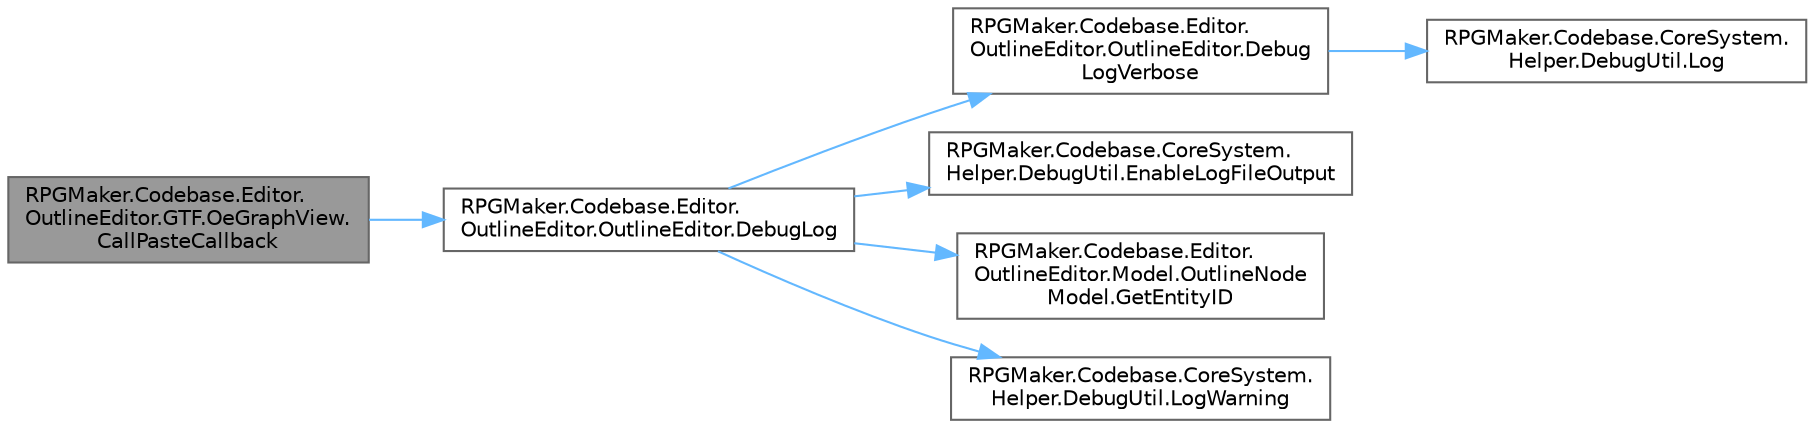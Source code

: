 digraph "RPGMaker.Codebase.Editor.OutlineEditor.GTF.OeGraphView.CallPasteCallback"
{
 // LATEX_PDF_SIZE
  bgcolor="transparent";
  edge [fontname=Helvetica,fontsize=10,labelfontname=Helvetica,labelfontsize=10];
  node [fontname=Helvetica,fontsize=10,shape=box,height=0.2,width=0.4];
  rankdir="LR";
  Node1 [id="Node000001",label="RPGMaker.Codebase.Editor.\lOutlineEditor.GTF.OeGraphView.\lCallPasteCallback",height=0.2,width=0.4,color="gray40", fillcolor="grey60", style="filled", fontcolor="black",tooltip="😁 貼り付けコールバック呼出し"];
  Node1 -> Node2 [id="edge1_Node000001_Node000002",color="steelblue1",style="solid",tooltip=" "];
  Node2 [id="Node000002",label="RPGMaker.Codebase.Editor.\lOutlineEditor.OutlineEditor.DebugLog",height=0.2,width=0.4,color="grey40", fillcolor="white", style="filled",URL="$db/d92/class_r_p_g_maker_1_1_codebase_1_1_editor_1_1_outline_editor_1_1_outline_editor.html#a5b0fe13da1b0fd8aad15b0fb691ba272",tooltip="😁 アウトラインエディタが整合性の取れている状態か確認をする。"];
  Node2 -> Node3 [id="edge2_Node000002_Node000003",color="steelblue1",style="solid",tooltip=" "];
  Node3 [id="Node000003",label="RPGMaker.Codebase.Editor.\lOutlineEditor.OutlineEditor.Debug\lLogVerbose",height=0.2,width=0.4,color="grey40", fillcolor="white", style="filled",URL="$db/d92/class_r_p_g_maker_1_1_codebase_1_1_editor_1_1_outline_editor_1_1_outline_editor.html#a2e59591b1341e48f800627e8fb9d7284",tooltip="😁 ログ冗長デバッグ"];
  Node3 -> Node4 [id="edge3_Node000003_Node000004",color="steelblue1",style="solid",tooltip=" "];
  Node4 [id="Node000004",label="RPGMaker.Codebase.CoreSystem.\lHelper.DebugUtil.Log",height=0.2,width=0.4,color="grey40", fillcolor="white", style="filled",URL="$d0/dba/class_r_p_g_maker_1_1_codebase_1_1_core_system_1_1_helper_1_1_debug_util.html#ae769554710c95a408921ec8596769145",tooltip="😁 オブジェクトを文字列化してUnityコンソールに表示する。"];
  Node2 -> Node5 [id="edge4_Node000002_Node000005",color="steelblue1",style="solid",tooltip=" "];
  Node5 [id="Node000005",label="RPGMaker.Codebase.CoreSystem.\lHelper.DebugUtil.EnableLogFileOutput",height=0.2,width=0.4,color="grey40", fillcolor="white", style="filled",URL="$d0/dba/class_r_p_g_maker_1_1_codebase_1_1_core_system_1_1_helper_1_1_debug_util.html#aa7a83b1c2a4a5c9b605ac827ac953e0c",tooltip="😁 デバッグ用ログをファイルに出力をするフラグを設定する。"];
  Node2 -> Node6 [id="edge5_Node000002_Node000006",color="steelblue1",style="solid",tooltip=" "];
  Node6 [id="Node000006",label="RPGMaker.Codebase.Editor.\lOutlineEditor.Model.OutlineNode\lModel.GetEntityID",height=0.2,width=0.4,color="grey40", fillcolor="white", style="filled",URL="$d0/dca/class_r_p_g_maker_1_1_codebase_1_1_editor_1_1_outline_editor_1_1_model_1_1_outline_node_model.html#a81dab536f222dd8c0aea53e29ac14a10",tooltip="😁 実在Ｉｄ取得"];
  Node2 -> Node7 [id="edge6_Node000002_Node000007",color="steelblue1",style="solid",tooltip=" "];
  Node7 [id="Node000007",label="RPGMaker.Codebase.CoreSystem.\lHelper.DebugUtil.LogWarning",height=0.2,width=0.4,color="grey40", fillcolor="white", style="filled",URL="$d0/dba/class_r_p_g_maker_1_1_codebase_1_1_core_system_1_1_helper_1_1_debug_util.html#a6f68e12e2f77835f0734dde740a47814",tooltip="😁 オブジェクトを文字列化して警告メッセージをUnityコンソールに表示する。"];
}
